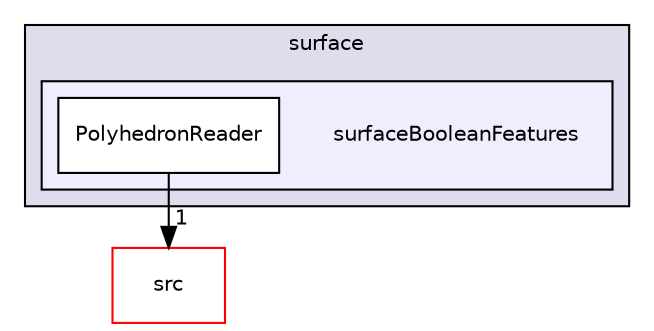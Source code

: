 digraph "applications/utilities/surface/surfaceBooleanFeatures" {
  bgcolor=transparent;
  compound=true
  node [ fontsize="10", fontname="Helvetica"];
  edge [ labelfontsize="10", labelfontname="Helvetica"];
  subgraph clusterdir_f17de662d5fa06afbf0442aecb6ca0a0 {
    graph [ bgcolor="#ddddee", pencolor="black", label="surface" fontname="Helvetica", fontsize="10", URL="dir_f17de662d5fa06afbf0442aecb6ca0a0.html"]
  subgraph clusterdir_da04b1dc482135ffdc8123fc72ebcc53 {
    graph [ bgcolor="#eeeeff", pencolor="black", label="" URL="dir_da04b1dc482135ffdc8123fc72ebcc53.html"];
    dir_da04b1dc482135ffdc8123fc72ebcc53 [shape=plaintext label="surfaceBooleanFeatures"];
    dir_3b6d1d5f859984617813cb8fb60e3fa1 [shape=box label="PolyhedronReader" color="black" fillcolor="white" style="filled" URL="dir_3b6d1d5f859984617813cb8fb60e3fa1.html"];
  }
  }
  dir_68267d1309a1af8e8297ef4c3efbcdba [shape=box label="src" color="red" URL="dir_68267d1309a1af8e8297ef4c3efbcdba.html"];
  dir_3b6d1d5f859984617813cb8fb60e3fa1->dir_68267d1309a1af8e8297ef4c3efbcdba [headlabel="1", labeldistance=1.5 headhref="dir_000464_000499.html"];
}
